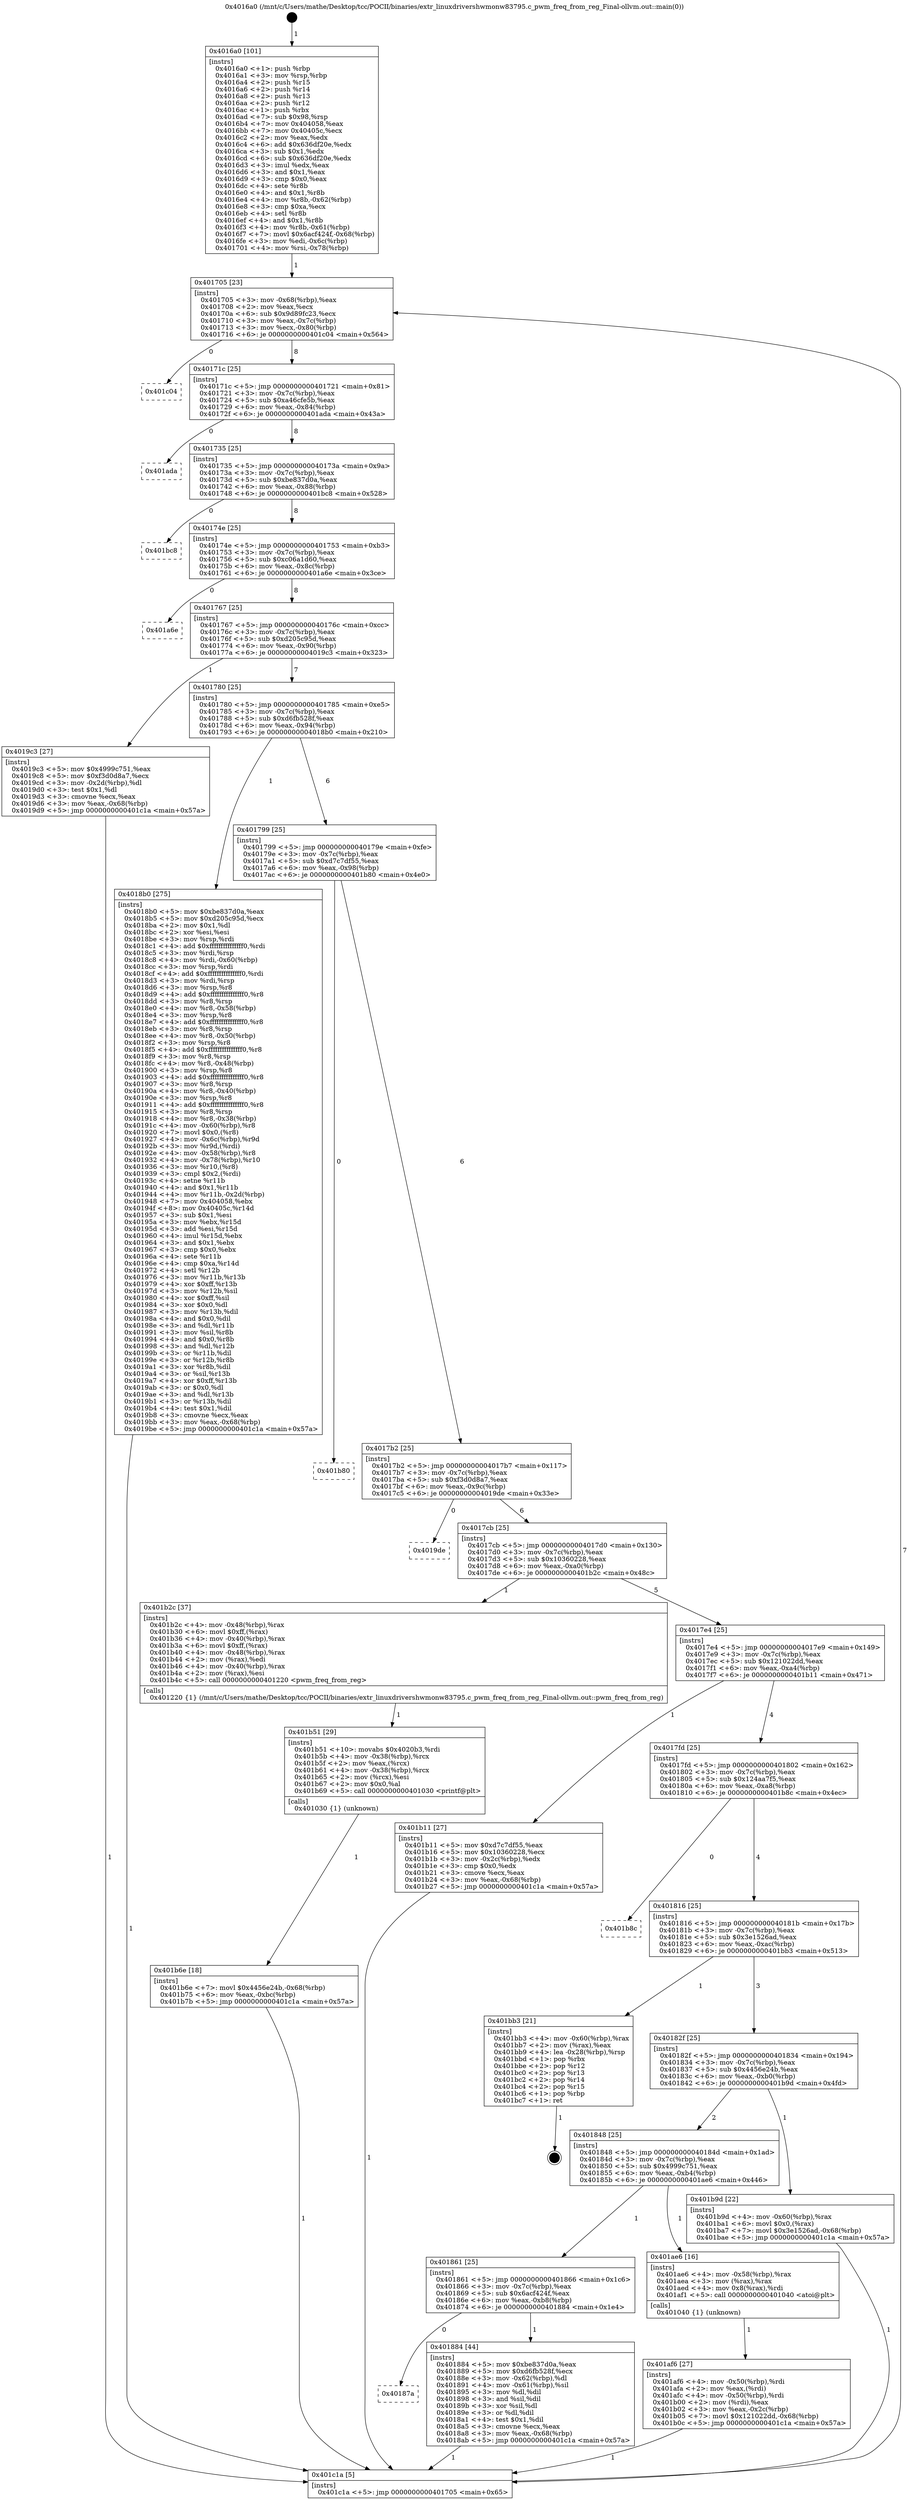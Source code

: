 digraph "0x4016a0" {
  label = "0x4016a0 (/mnt/c/Users/mathe/Desktop/tcc/POCII/binaries/extr_linuxdrivershwmonw83795.c_pwm_freq_from_reg_Final-ollvm.out::main(0))"
  labelloc = "t"
  node[shape=record]

  Entry [label="",width=0.3,height=0.3,shape=circle,fillcolor=black,style=filled]
  "0x401705" [label="{
     0x401705 [23]\l
     | [instrs]\l
     &nbsp;&nbsp;0x401705 \<+3\>: mov -0x68(%rbp),%eax\l
     &nbsp;&nbsp;0x401708 \<+2\>: mov %eax,%ecx\l
     &nbsp;&nbsp;0x40170a \<+6\>: sub $0x9d89fc23,%ecx\l
     &nbsp;&nbsp;0x401710 \<+3\>: mov %eax,-0x7c(%rbp)\l
     &nbsp;&nbsp;0x401713 \<+3\>: mov %ecx,-0x80(%rbp)\l
     &nbsp;&nbsp;0x401716 \<+6\>: je 0000000000401c04 \<main+0x564\>\l
  }"]
  "0x401c04" [label="{
     0x401c04\l
  }", style=dashed]
  "0x40171c" [label="{
     0x40171c [25]\l
     | [instrs]\l
     &nbsp;&nbsp;0x40171c \<+5\>: jmp 0000000000401721 \<main+0x81\>\l
     &nbsp;&nbsp;0x401721 \<+3\>: mov -0x7c(%rbp),%eax\l
     &nbsp;&nbsp;0x401724 \<+5\>: sub $0xa46cfe5b,%eax\l
     &nbsp;&nbsp;0x401729 \<+6\>: mov %eax,-0x84(%rbp)\l
     &nbsp;&nbsp;0x40172f \<+6\>: je 0000000000401ada \<main+0x43a\>\l
  }"]
  Exit [label="",width=0.3,height=0.3,shape=circle,fillcolor=black,style=filled,peripheries=2]
  "0x401ada" [label="{
     0x401ada\l
  }", style=dashed]
  "0x401735" [label="{
     0x401735 [25]\l
     | [instrs]\l
     &nbsp;&nbsp;0x401735 \<+5\>: jmp 000000000040173a \<main+0x9a\>\l
     &nbsp;&nbsp;0x40173a \<+3\>: mov -0x7c(%rbp),%eax\l
     &nbsp;&nbsp;0x40173d \<+5\>: sub $0xbe837d0a,%eax\l
     &nbsp;&nbsp;0x401742 \<+6\>: mov %eax,-0x88(%rbp)\l
     &nbsp;&nbsp;0x401748 \<+6\>: je 0000000000401bc8 \<main+0x528\>\l
  }"]
  "0x401b6e" [label="{
     0x401b6e [18]\l
     | [instrs]\l
     &nbsp;&nbsp;0x401b6e \<+7\>: movl $0x4456e24b,-0x68(%rbp)\l
     &nbsp;&nbsp;0x401b75 \<+6\>: mov %eax,-0xbc(%rbp)\l
     &nbsp;&nbsp;0x401b7b \<+5\>: jmp 0000000000401c1a \<main+0x57a\>\l
  }"]
  "0x401bc8" [label="{
     0x401bc8\l
  }", style=dashed]
  "0x40174e" [label="{
     0x40174e [25]\l
     | [instrs]\l
     &nbsp;&nbsp;0x40174e \<+5\>: jmp 0000000000401753 \<main+0xb3\>\l
     &nbsp;&nbsp;0x401753 \<+3\>: mov -0x7c(%rbp),%eax\l
     &nbsp;&nbsp;0x401756 \<+5\>: sub $0xc06a1d60,%eax\l
     &nbsp;&nbsp;0x40175b \<+6\>: mov %eax,-0x8c(%rbp)\l
     &nbsp;&nbsp;0x401761 \<+6\>: je 0000000000401a6e \<main+0x3ce\>\l
  }"]
  "0x401b51" [label="{
     0x401b51 [29]\l
     | [instrs]\l
     &nbsp;&nbsp;0x401b51 \<+10\>: movabs $0x4020b3,%rdi\l
     &nbsp;&nbsp;0x401b5b \<+4\>: mov -0x38(%rbp),%rcx\l
     &nbsp;&nbsp;0x401b5f \<+2\>: mov %eax,(%rcx)\l
     &nbsp;&nbsp;0x401b61 \<+4\>: mov -0x38(%rbp),%rcx\l
     &nbsp;&nbsp;0x401b65 \<+2\>: mov (%rcx),%esi\l
     &nbsp;&nbsp;0x401b67 \<+2\>: mov $0x0,%al\l
     &nbsp;&nbsp;0x401b69 \<+5\>: call 0000000000401030 \<printf@plt\>\l
     | [calls]\l
     &nbsp;&nbsp;0x401030 \{1\} (unknown)\l
  }"]
  "0x401a6e" [label="{
     0x401a6e\l
  }", style=dashed]
  "0x401767" [label="{
     0x401767 [25]\l
     | [instrs]\l
     &nbsp;&nbsp;0x401767 \<+5\>: jmp 000000000040176c \<main+0xcc\>\l
     &nbsp;&nbsp;0x40176c \<+3\>: mov -0x7c(%rbp),%eax\l
     &nbsp;&nbsp;0x40176f \<+5\>: sub $0xd205c95d,%eax\l
     &nbsp;&nbsp;0x401774 \<+6\>: mov %eax,-0x90(%rbp)\l
     &nbsp;&nbsp;0x40177a \<+6\>: je 00000000004019c3 \<main+0x323\>\l
  }"]
  "0x401af6" [label="{
     0x401af6 [27]\l
     | [instrs]\l
     &nbsp;&nbsp;0x401af6 \<+4\>: mov -0x50(%rbp),%rdi\l
     &nbsp;&nbsp;0x401afa \<+2\>: mov %eax,(%rdi)\l
     &nbsp;&nbsp;0x401afc \<+4\>: mov -0x50(%rbp),%rdi\l
     &nbsp;&nbsp;0x401b00 \<+2\>: mov (%rdi),%eax\l
     &nbsp;&nbsp;0x401b02 \<+3\>: mov %eax,-0x2c(%rbp)\l
     &nbsp;&nbsp;0x401b05 \<+7\>: movl $0x121022dd,-0x68(%rbp)\l
     &nbsp;&nbsp;0x401b0c \<+5\>: jmp 0000000000401c1a \<main+0x57a\>\l
  }"]
  "0x4019c3" [label="{
     0x4019c3 [27]\l
     | [instrs]\l
     &nbsp;&nbsp;0x4019c3 \<+5\>: mov $0x4999c751,%eax\l
     &nbsp;&nbsp;0x4019c8 \<+5\>: mov $0xf3d0d8a7,%ecx\l
     &nbsp;&nbsp;0x4019cd \<+3\>: mov -0x2d(%rbp),%dl\l
     &nbsp;&nbsp;0x4019d0 \<+3\>: test $0x1,%dl\l
     &nbsp;&nbsp;0x4019d3 \<+3\>: cmovne %ecx,%eax\l
     &nbsp;&nbsp;0x4019d6 \<+3\>: mov %eax,-0x68(%rbp)\l
     &nbsp;&nbsp;0x4019d9 \<+5\>: jmp 0000000000401c1a \<main+0x57a\>\l
  }"]
  "0x401780" [label="{
     0x401780 [25]\l
     | [instrs]\l
     &nbsp;&nbsp;0x401780 \<+5\>: jmp 0000000000401785 \<main+0xe5\>\l
     &nbsp;&nbsp;0x401785 \<+3\>: mov -0x7c(%rbp),%eax\l
     &nbsp;&nbsp;0x401788 \<+5\>: sub $0xd6fb528f,%eax\l
     &nbsp;&nbsp;0x40178d \<+6\>: mov %eax,-0x94(%rbp)\l
     &nbsp;&nbsp;0x401793 \<+6\>: je 00000000004018b0 \<main+0x210\>\l
  }"]
  "0x4016a0" [label="{
     0x4016a0 [101]\l
     | [instrs]\l
     &nbsp;&nbsp;0x4016a0 \<+1\>: push %rbp\l
     &nbsp;&nbsp;0x4016a1 \<+3\>: mov %rsp,%rbp\l
     &nbsp;&nbsp;0x4016a4 \<+2\>: push %r15\l
     &nbsp;&nbsp;0x4016a6 \<+2\>: push %r14\l
     &nbsp;&nbsp;0x4016a8 \<+2\>: push %r13\l
     &nbsp;&nbsp;0x4016aa \<+2\>: push %r12\l
     &nbsp;&nbsp;0x4016ac \<+1\>: push %rbx\l
     &nbsp;&nbsp;0x4016ad \<+7\>: sub $0x98,%rsp\l
     &nbsp;&nbsp;0x4016b4 \<+7\>: mov 0x404058,%eax\l
     &nbsp;&nbsp;0x4016bb \<+7\>: mov 0x40405c,%ecx\l
     &nbsp;&nbsp;0x4016c2 \<+2\>: mov %eax,%edx\l
     &nbsp;&nbsp;0x4016c4 \<+6\>: add $0x636df20e,%edx\l
     &nbsp;&nbsp;0x4016ca \<+3\>: sub $0x1,%edx\l
     &nbsp;&nbsp;0x4016cd \<+6\>: sub $0x636df20e,%edx\l
     &nbsp;&nbsp;0x4016d3 \<+3\>: imul %edx,%eax\l
     &nbsp;&nbsp;0x4016d6 \<+3\>: and $0x1,%eax\l
     &nbsp;&nbsp;0x4016d9 \<+3\>: cmp $0x0,%eax\l
     &nbsp;&nbsp;0x4016dc \<+4\>: sete %r8b\l
     &nbsp;&nbsp;0x4016e0 \<+4\>: and $0x1,%r8b\l
     &nbsp;&nbsp;0x4016e4 \<+4\>: mov %r8b,-0x62(%rbp)\l
     &nbsp;&nbsp;0x4016e8 \<+3\>: cmp $0xa,%ecx\l
     &nbsp;&nbsp;0x4016eb \<+4\>: setl %r8b\l
     &nbsp;&nbsp;0x4016ef \<+4\>: and $0x1,%r8b\l
     &nbsp;&nbsp;0x4016f3 \<+4\>: mov %r8b,-0x61(%rbp)\l
     &nbsp;&nbsp;0x4016f7 \<+7\>: movl $0x6acf424f,-0x68(%rbp)\l
     &nbsp;&nbsp;0x4016fe \<+3\>: mov %edi,-0x6c(%rbp)\l
     &nbsp;&nbsp;0x401701 \<+4\>: mov %rsi,-0x78(%rbp)\l
  }"]
  "0x4018b0" [label="{
     0x4018b0 [275]\l
     | [instrs]\l
     &nbsp;&nbsp;0x4018b0 \<+5\>: mov $0xbe837d0a,%eax\l
     &nbsp;&nbsp;0x4018b5 \<+5\>: mov $0xd205c95d,%ecx\l
     &nbsp;&nbsp;0x4018ba \<+2\>: mov $0x1,%dl\l
     &nbsp;&nbsp;0x4018bc \<+2\>: xor %esi,%esi\l
     &nbsp;&nbsp;0x4018be \<+3\>: mov %rsp,%rdi\l
     &nbsp;&nbsp;0x4018c1 \<+4\>: add $0xfffffffffffffff0,%rdi\l
     &nbsp;&nbsp;0x4018c5 \<+3\>: mov %rdi,%rsp\l
     &nbsp;&nbsp;0x4018c8 \<+4\>: mov %rdi,-0x60(%rbp)\l
     &nbsp;&nbsp;0x4018cc \<+3\>: mov %rsp,%rdi\l
     &nbsp;&nbsp;0x4018cf \<+4\>: add $0xfffffffffffffff0,%rdi\l
     &nbsp;&nbsp;0x4018d3 \<+3\>: mov %rdi,%rsp\l
     &nbsp;&nbsp;0x4018d6 \<+3\>: mov %rsp,%r8\l
     &nbsp;&nbsp;0x4018d9 \<+4\>: add $0xfffffffffffffff0,%r8\l
     &nbsp;&nbsp;0x4018dd \<+3\>: mov %r8,%rsp\l
     &nbsp;&nbsp;0x4018e0 \<+4\>: mov %r8,-0x58(%rbp)\l
     &nbsp;&nbsp;0x4018e4 \<+3\>: mov %rsp,%r8\l
     &nbsp;&nbsp;0x4018e7 \<+4\>: add $0xfffffffffffffff0,%r8\l
     &nbsp;&nbsp;0x4018eb \<+3\>: mov %r8,%rsp\l
     &nbsp;&nbsp;0x4018ee \<+4\>: mov %r8,-0x50(%rbp)\l
     &nbsp;&nbsp;0x4018f2 \<+3\>: mov %rsp,%r8\l
     &nbsp;&nbsp;0x4018f5 \<+4\>: add $0xfffffffffffffff0,%r8\l
     &nbsp;&nbsp;0x4018f9 \<+3\>: mov %r8,%rsp\l
     &nbsp;&nbsp;0x4018fc \<+4\>: mov %r8,-0x48(%rbp)\l
     &nbsp;&nbsp;0x401900 \<+3\>: mov %rsp,%r8\l
     &nbsp;&nbsp;0x401903 \<+4\>: add $0xfffffffffffffff0,%r8\l
     &nbsp;&nbsp;0x401907 \<+3\>: mov %r8,%rsp\l
     &nbsp;&nbsp;0x40190a \<+4\>: mov %r8,-0x40(%rbp)\l
     &nbsp;&nbsp;0x40190e \<+3\>: mov %rsp,%r8\l
     &nbsp;&nbsp;0x401911 \<+4\>: add $0xfffffffffffffff0,%r8\l
     &nbsp;&nbsp;0x401915 \<+3\>: mov %r8,%rsp\l
     &nbsp;&nbsp;0x401918 \<+4\>: mov %r8,-0x38(%rbp)\l
     &nbsp;&nbsp;0x40191c \<+4\>: mov -0x60(%rbp),%r8\l
     &nbsp;&nbsp;0x401920 \<+7\>: movl $0x0,(%r8)\l
     &nbsp;&nbsp;0x401927 \<+4\>: mov -0x6c(%rbp),%r9d\l
     &nbsp;&nbsp;0x40192b \<+3\>: mov %r9d,(%rdi)\l
     &nbsp;&nbsp;0x40192e \<+4\>: mov -0x58(%rbp),%r8\l
     &nbsp;&nbsp;0x401932 \<+4\>: mov -0x78(%rbp),%r10\l
     &nbsp;&nbsp;0x401936 \<+3\>: mov %r10,(%r8)\l
     &nbsp;&nbsp;0x401939 \<+3\>: cmpl $0x2,(%rdi)\l
     &nbsp;&nbsp;0x40193c \<+4\>: setne %r11b\l
     &nbsp;&nbsp;0x401940 \<+4\>: and $0x1,%r11b\l
     &nbsp;&nbsp;0x401944 \<+4\>: mov %r11b,-0x2d(%rbp)\l
     &nbsp;&nbsp;0x401948 \<+7\>: mov 0x404058,%ebx\l
     &nbsp;&nbsp;0x40194f \<+8\>: mov 0x40405c,%r14d\l
     &nbsp;&nbsp;0x401957 \<+3\>: sub $0x1,%esi\l
     &nbsp;&nbsp;0x40195a \<+3\>: mov %ebx,%r15d\l
     &nbsp;&nbsp;0x40195d \<+3\>: add %esi,%r15d\l
     &nbsp;&nbsp;0x401960 \<+4\>: imul %r15d,%ebx\l
     &nbsp;&nbsp;0x401964 \<+3\>: and $0x1,%ebx\l
     &nbsp;&nbsp;0x401967 \<+3\>: cmp $0x0,%ebx\l
     &nbsp;&nbsp;0x40196a \<+4\>: sete %r11b\l
     &nbsp;&nbsp;0x40196e \<+4\>: cmp $0xa,%r14d\l
     &nbsp;&nbsp;0x401972 \<+4\>: setl %r12b\l
     &nbsp;&nbsp;0x401976 \<+3\>: mov %r11b,%r13b\l
     &nbsp;&nbsp;0x401979 \<+4\>: xor $0xff,%r13b\l
     &nbsp;&nbsp;0x40197d \<+3\>: mov %r12b,%sil\l
     &nbsp;&nbsp;0x401980 \<+4\>: xor $0xff,%sil\l
     &nbsp;&nbsp;0x401984 \<+3\>: xor $0x0,%dl\l
     &nbsp;&nbsp;0x401987 \<+3\>: mov %r13b,%dil\l
     &nbsp;&nbsp;0x40198a \<+4\>: and $0x0,%dil\l
     &nbsp;&nbsp;0x40198e \<+3\>: and %dl,%r11b\l
     &nbsp;&nbsp;0x401991 \<+3\>: mov %sil,%r8b\l
     &nbsp;&nbsp;0x401994 \<+4\>: and $0x0,%r8b\l
     &nbsp;&nbsp;0x401998 \<+3\>: and %dl,%r12b\l
     &nbsp;&nbsp;0x40199b \<+3\>: or %r11b,%dil\l
     &nbsp;&nbsp;0x40199e \<+3\>: or %r12b,%r8b\l
     &nbsp;&nbsp;0x4019a1 \<+3\>: xor %r8b,%dil\l
     &nbsp;&nbsp;0x4019a4 \<+3\>: or %sil,%r13b\l
     &nbsp;&nbsp;0x4019a7 \<+4\>: xor $0xff,%r13b\l
     &nbsp;&nbsp;0x4019ab \<+3\>: or $0x0,%dl\l
     &nbsp;&nbsp;0x4019ae \<+3\>: and %dl,%r13b\l
     &nbsp;&nbsp;0x4019b1 \<+3\>: or %r13b,%dil\l
     &nbsp;&nbsp;0x4019b4 \<+4\>: test $0x1,%dil\l
     &nbsp;&nbsp;0x4019b8 \<+3\>: cmovne %ecx,%eax\l
     &nbsp;&nbsp;0x4019bb \<+3\>: mov %eax,-0x68(%rbp)\l
     &nbsp;&nbsp;0x4019be \<+5\>: jmp 0000000000401c1a \<main+0x57a\>\l
  }"]
  "0x401799" [label="{
     0x401799 [25]\l
     | [instrs]\l
     &nbsp;&nbsp;0x401799 \<+5\>: jmp 000000000040179e \<main+0xfe\>\l
     &nbsp;&nbsp;0x40179e \<+3\>: mov -0x7c(%rbp),%eax\l
     &nbsp;&nbsp;0x4017a1 \<+5\>: sub $0xd7c7df55,%eax\l
     &nbsp;&nbsp;0x4017a6 \<+6\>: mov %eax,-0x98(%rbp)\l
     &nbsp;&nbsp;0x4017ac \<+6\>: je 0000000000401b80 \<main+0x4e0\>\l
  }"]
  "0x401c1a" [label="{
     0x401c1a [5]\l
     | [instrs]\l
     &nbsp;&nbsp;0x401c1a \<+5\>: jmp 0000000000401705 \<main+0x65\>\l
  }"]
  "0x401b80" [label="{
     0x401b80\l
  }", style=dashed]
  "0x4017b2" [label="{
     0x4017b2 [25]\l
     | [instrs]\l
     &nbsp;&nbsp;0x4017b2 \<+5\>: jmp 00000000004017b7 \<main+0x117\>\l
     &nbsp;&nbsp;0x4017b7 \<+3\>: mov -0x7c(%rbp),%eax\l
     &nbsp;&nbsp;0x4017ba \<+5\>: sub $0xf3d0d8a7,%eax\l
     &nbsp;&nbsp;0x4017bf \<+6\>: mov %eax,-0x9c(%rbp)\l
     &nbsp;&nbsp;0x4017c5 \<+6\>: je 00000000004019de \<main+0x33e\>\l
  }"]
  "0x40187a" [label="{
     0x40187a\l
  }", style=dashed]
  "0x4019de" [label="{
     0x4019de\l
  }", style=dashed]
  "0x4017cb" [label="{
     0x4017cb [25]\l
     | [instrs]\l
     &nbsp;&nbsp;0x4017cb \<+5\>: jmp 00000000004017d0 \<main+0x130\>\l
     &nbsp;&nbsp;0x4017d0 \<+3\>: mov -0x7c(%rbp),%eax\l
     &nbsp;&nbsp;0x4017d3 \<+5\>: sub $0x10360228,%eax\l
     &nbsp;&nbsp;0x4017d8 \<+6\>: mov %eax,-0xa0(%rbp)\l
     &nbsp;&nbsp;0x4017de \<+6\>: je 0000000000401b2c \<main+0x48c\>\l
  }"]
  "0x401884" [label="{
     0x401884 [44]\l
     | [instrs]\l
     &nbsp;&nbsp;0x401884 \<+5\>: mov $0xbe837d0a,%eax\l
     &nbsp;&nbsp;0x401889 \<+5\>: mov $0xd6fb528f,%ecx\l
     &nbsp;&nbsp;0x40188e \<+3\>: mov -0x62(%rbp),%dl\l
     &nbsp;&nbsp;0x401891 \<+4\>: mov -0x61(%rbp),%sil\l
     &nbsp;&nbsp;0x401895 \<+3\>: mov %dl,%dil\l
     &nbsp;&nbsp;0x401898 \<+3\>: and %sil,%dil\l
     &nbsp;&nbsp;0x40189b \<+3\>: xor %sil,%dl\l
     &nbsp;&nbsp;0x40189e \<+3\>: or %dl,%dil\l
     &nbsp;&nbsp;0x4018a1 \<+4\>: test $0x1,%dil\l
     &nbsp;&nbsp;0x4018a5 \<+3\>: cmovne %ecx,%eax\l
     &nbsp;&nbsp;0x4018a8 \<+3\>: mov %eax,-0x68(%rbp)\l
     &nbsp;&nbsp;0x4018ab \<+5\>: jmp 0000000000401c1a \<main+0x57a\>\l
  }"]
  "0x401b2c" [label="{
     0x401b2c [37]\l
     | [instrs]\l
     &nbsp;&nbsp;0x401b2c \<+4\>: mov -0x48(%rbp),%rax\l
     &nbsp;&nbsp;0x401b30 \<+6\>: movl $0xff,(%rax)\l
     &nbsp;&nbsp;0x401b36 \<+4\>: mov -0x40(%rbp),%rax\l
     &nbsp;&nbsp;0x401b3a \<+6\>: movl $0xff,(%rax)\l
     &nbsp;&nbsp;0x401b40 \<+4\>: mov -0x48(%rbp),%rax\l
     &nbsp;&nbsp;0x401b44 \<+2\>: mov (%rax),%edi\l
     &nbsp;&nbsp;0x401b46 \<+4\>: mov -0x40(%rbp),%rax\l
     &nbsp;&nbsp;0x401b4a \<+2\>: mov (%rax),%esi\l
     &nbsp;&nbsp;0x401b4c \<+5\>: call 0000000000401220 \<pwm_freq_from_reg\>\l
     | [calls]\l
     &nbsp;&nbsp;0x401220 \{1\} (/mnt/c/Users/mathe/Desktop/tcc/POCII/binaries/extr_linuxdrivershwmonw83795.c_pwm_freq_from_reg_Final-ollvm.out::pwm_freq_from_reg)\l
  }"]
  "0x4017e4" [label="{
     0x4017e4 [25]\l
     | [instrs]\l
     &nbsp;&nbsp;0x4017e4 \<+5\>: jmp 00000000004017e9 \<main+0x149\>\l
     &nbsp;&nbsp;0x4017e9 \<+3\>: mov -0x7c(%rbp),%eax\l
     &nbsp;&nbsp;0x4017ec \<+5\>: sub $0x121022dd,%eax\l
     &nbsp;&nbsp;0x4017f1 \<+6\>: mov %eax,-0xa4(%rbp)\l
     &nbsp;&nbsp;0x4017f7 \<+6\>: je 0000000000401b11 \<main+0x471\>\l
  }"]
  "0x401861" [label="{
     0x401861 [25]\l
     | [instrs]\l
     &nbsp;&nbsp;0x401861 \<+5\>: jmp 0000000000401866 \<main+0x1c6\>\l
     &nbsp;&nbsp;0x401866 \<+3\>: mov -0x7c(%rbp),%eax\l
     &nbsp;&nbsp;0x401869 \<+5\>: sub $0x6acf424f,%eax\l
     &nbsp;&nbsp;0x40186e \<+6\>: mov %eax,-0xb8(%rbp)\l
     &nbsp;&nbsp;0x401874 \<+6\>: je 0000000000401884 \<main+0x1e4\>\l
  }"]
  "0x401b11" [label="{
     0x401b11 [27]\l
     | [instrs]\l
     &nbsp;&nbsp;0x401b11 \<+5\>: mov $0xd7c7df55,%eax\l
     &nbsp;&nbsp;0x401b16 \<+5\>: mov $0x10360228,%ecx\l
     &nbsp;&nbsp;0x401b1b \<+3\>: mov -0x2c(%rbp),%edx\l
     &nbsp;&nbsp;0x401b1e \<+3\>: cmp $0x0,%edx\l
     &nbsp;&nbsp;0x401b21 \<+3\>: cmove %ecx,%eax\l
     &nbsp;&nbsp;0x401b24 \<+3\>: mov %eax,-0x68(%rbp)\l
     &nbsp;&nbsp;0x401b27 \<+5\>: jmp 0000000000401c1a \<main+0x57a\>\l
  }"]
  "0x4017fd" [label="{
     0x4017fd [25]\l
     | [instrs]\l
     &nbsp;&nbsp;0x4017fd \<+5\>: jmp 0000000000401802 \<main+0x162\>\l
     &nbsp;&nbsp;0x401802 \<+3\>: mov -0x7c(%rbp),%eax\l
     &nbsp;&nbsp;0x401805 \<+5\>: sub $0x124aa7f5,%eax\l
     &nbsp;&nbsp;0x40180a \<+6\>: mov %eax,-0xa8(%rbp)\l
     &nbsp;&nbsp;0x401810 \<+6\>: je 0000000000401b8c \<main+0x4ec\>\l
  }"]
  "0x401ae6" [label="{
     0x401ae6 [16]\l
     | [instrs]\l
     &nbsp;&nbsp;0x401ae6 \<+4\>: mov -0x58(%rbp),%rax\l
     &nbsp;&nbsp;0x401aea \<+3\>: mov (%rax),%rax\l
     &nbsp;&nbsp;0x401aed \<+4\>: mov 0x8(%rax),%rdi\l
     &nbsp;&nbsp;0x401af1 \<+5\>: call 0000000000401040 \<atoi@plt\>\l
     | [calls]\l
     &nbsp;&nbsp;0x401040 \{1\} (unknown)\l
  }"]
  "0x401b8c" [label="{
     0x401b8c\l
  }", style=dashed]
  "0x401816" [label="{
     0x401816 [25]\l
     | [instrs]\l
     &nbsp;&nbsp;0x401816 \<+5\>: jmp 000000000040181b \<main+0x17b\>\l
     &nbsp;&nbsp;0x40181b \<+3\>: mov -0x7c(%rbp),%eax\l
     &nbsp;&nbsp;0x40181e \<+5\>: sub $0x3e1526ad,%eax\l
     &nbsp;&nbsp;0x401823 \<+6\>: mov %eax,-0xac(%rbp)\l
     &nbsp;&nbsp;0x401829 \<+6\>: je 0000000000401bb3 \<main+0x513\>\l
  }"]
  "0x401848" [label="{
     0x401848 [25]\l
     | [instrs]\l
     &nbsp;&nbsp;0x401848 \<+5\>: jmp 000000000040184d \<main+0x1ad\>\l
     &nbsp;&nbsp;0x40184d \<+3\>: mov -0x7c(%rbp),%eax\l
     &nbsp;&nbsp;0x401850 \<+5\>: sub $0x4999c751,%eax\l
     &nbsp;&nbsp;0x401855 \<+6\>: mov %eax,-0xb4(%rbp)\l
     &nbsp;&nbsp;0x40185b \<+6\>: je 0000000000401ae6 \<main+0x446\>\l
  }"]
  "0x401bb3" [label="{
     0x401bb3 [21]\l
     | [instrs]\l
     &nbsp;&nbsp;0x401bb3 \<+4\>: mov -0x60(%rbp),%rax\l
     &nbsp;&nbsp;0x401bb7 \<+2\>: mov (%rax),%eax\l
     &nbsp;&nbsp;0x401bb9 \<+4\>: lea -0x28(%rbp),%rsp\l
     &nbsp;&nbsp;0x401bbd \<+1\>: pop %rbx\l
     &nbsp;&nbsp;0x401bbe \<+2\>: pop %r12\l
     &nbsp;&nbsp;0x401bc0 \<+2\>: pop %r13\l
     &nbsp;&nbsp;0x401bc2 \<+2\>: pop %r14\l
     &nbsp;&nbsp;0x401bc4 \<+2\>: pop %r15\l
     &nbsp;&nbsp;0x401bc6 \<+1\>: pop %rbp\l
     &nbsp;&nbsp;0x401bc7 \<+1\>: ret\l
  }"]
  "0x40182f" [label="{
     0x40182f [25]\l
     | [instrs]\l
     &nbsp;&nbsp;0x40182f \<+5\>: jmp 0000000000401834 \<main+0x194\>\l
     &nbsp;&nbsp;0x401834 \<+3\>: mov -0x7c(%rbp),%eax\l
     &nbsp;&nbsp;0x401837 \<+5\>: sub $0x4456e24b,%eax\l
     &nbsp;&nbsp;0x40183c \<+6\>: mov %eax,-0xb0(%rbp)\l
     &nbsp;&nbsp;0x401842 \<+6\>: je 0000000000401b9d \<main+0x4fd\>\l
  }"]
  "0x401b9d" [label="{
     0x401b9d [22]\l
     | [instrs]\l
     &nbsp;&nbsp;0x401b9d \<+4\>: mov -0x60(%rbp),%rax\l
     &nbsp;&nbsp;0x401ba1 \<+6\>: movl $0x0,(%rax)\l
     &nbsp;&nbsp;0x401ba7 \<+7\>: movl $0x3e1526ad,-0x68(%rbp)\l
     &nbsp;&nbsp;0x401bae \<+5\>: jmp 0000000000401c1a \<main+0x57a\>\l
  }"]
  Entry -> "0x4016a0" [label=" 1"]
  "0x401705" -> "0x401c04" [label=" 0"]
  "0x401705" -> "0x40171c" [label=" 8"]
  "0x401bb3" -> Exit [label=" 1"]
  "0x40171c" -> "0x401ada" [label=" 0"]
  "0x40171c" -> "0x401735" [label=" 8"]
  "0x401b9d" -> "0x401c1a" [label=" 1"]
  "0x401735" -> "0x401bc8" [label=" 0"]
  "0x401735" -> "0x40174e" [label=" 8"]
  "0x401b6e" -> "0x401c1a" [label=" 1"]
  "0x40174e" -> "0x401a6e" [label=" 0"]
  "0x40174e" -> "0x401767" [label=" 8"]
  "0x401b51" -> "0x401b6e" [label=" 1"]
  "0x401767" -> "0x4019c3" [label=" 1"]
  "0x401767" -> "0x401780" [label=" 7"]
  "0x401b2c" -> "0x401b51" [label=" 1"]
  "0x401780" -> "0x4018b0" [label=" 1"]
  "0x401780" -> "0x401799" [label=" 6"]
  "0x401af6" -> "0x401c1a" [label=" 1"]
  "0x401799" -> "0x401b80" [label=" 0"]
  "0x401799" -> "0x4017b2" [label=" 6"]
  "0x401ae6" -> "0x401af6" [label=" 1"]
  "0x4017b2" -> "0x4019de" [label=" 0"]
  "0x4017b2" -> "0x4017cb" [label=" 6"]
  "0x4019c3" -> "0x401c1a" [label=" 1"]
  "0x4017cb" -> "0x401b2c" [label=" 1"]
  "0x4017cb" -> "0x4017e4" [label=" 5"]
  "0x4018b0" -> "0x401c1a" [label=" 1"]
  "0x4017e4" -> "0x401b11" [label=" 1"]
  "0x4017e4" -> "0x4017fd" [label=" 4"]
  "0x401c1a" -> "0x401705" [label=" 7"]
  "0x4017fd" -> "0x401b8c" [label=" 0"]
  "0x4017fd" -> "0x401816" [label=" 4"]
  "0x4016a0" -> "0x401705" [label=" 1"]
  "0x401816" -> "0x401bb3" [label=" 1"]
  "0x401816" -> "0x40182f" [label=" 3"]
  "0x401861" -> "0x40187a" [label=" 0"]
  "0x40182f" -> "0x401b9d" [label=" 1"]
  "0x40182f" -> "0x401848" [label=" 2"]
  "0x401884" -> "0x401c1a" [label=" 1"]
  "0x401848" -> "0x401ae6" [label=" 1"]
  "0x401848" -> "0x401861" [label=" 1"]
  "0x401b11" -> "0x401c1a" [label=" 1"]
  "0x401861" -> "0x401884" [label=" 1"]
}
